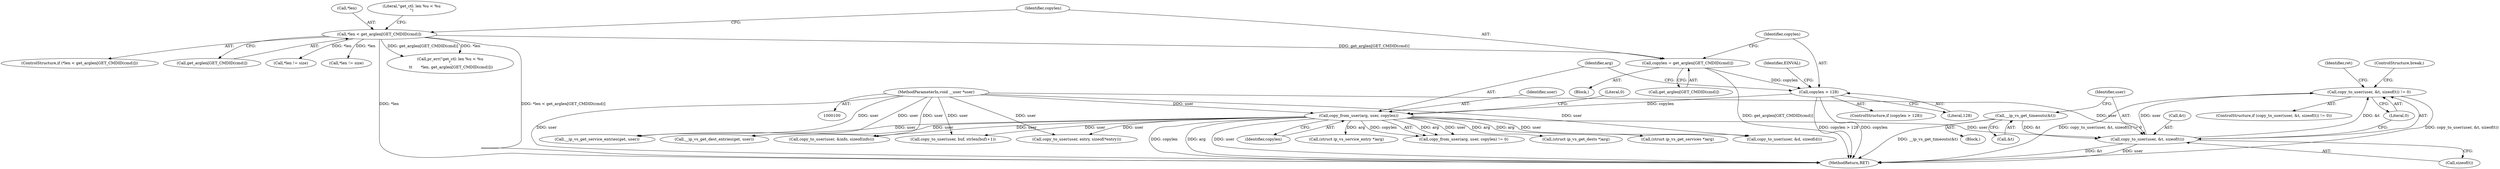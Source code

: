 digraph "0_linux_04bcef2a83f40c6db24222b27a52892cba39dffb@API" {
"1000409" [label="(Call,copy_to_user(user, &t, sizeof(t)) != 0)"];
"1000410" [label="(Call,copy_to_user(user, &t, sizeof(t)))"];
"1000165" [label="(Call,copy_from_user(arg, user, copylen))"];
"1000103" [label="(MethodParameterIn,void __user *user)"];
"1000157" [label="(Call,copylen > 128)"];
"1000150" [label="(Call,copylen = get_arglen[GET_CMDID(cmd)])"];
"1000131" [label="(Call,*len < get_arglen[GET_CMDID(cmd)])"];
"1000405" [label="(Call,__ip_vs_get_timeouts(&t))"];
"1000365" [label="(Call,(struct ip_vs_get_dests *)arg)"];
"1000150" [label="(Call,copylen = get_arglen[GET_CMDID(cmd)])"];
"1000167" [label="(Identifier,user)"];
"1000131" [label="(Call,*len < get_arglen[GET_CMDID(cmd)])"];
"1000287" [label="(Call,__ip_vs_get_service_entries(get, user))"];
"1000405" [label="(Call,__ip_vs_get_timeouts(&t))"];
"1000403" [label="(Block,)"];
"1000254" [label="(Call,(struct ip_vs_get_services *)arg)"];
"1000139" [label="(Call,pr_err(\"get_ctl: len %u < %u\n\",\n \t\t       *len, get_arglen[GET_CMDID(cmd)]))"];
"1000105" [label="(Block,)"];
"1000520" [label="(MethodReturn,RET)"];
"1000406" [label="(Call,&t)"];
"1000165" [label="(Call,copy_from_user(arg, user, copylen))"];
"1000410" [label="(Call,copy_to_user(user, &t, sizeof(t)))"];
"1000156" [label="(ControlStructure,if (copylen > 128))"];
"1000130" [label="(ControlStructure,if (*len < get_arglen[GET_CMDID(cmd)]))"];
"1000157" [label="(Call,copylen > 128)"];
"1000411" [label="(Identifier,user)"];
"1000497" [label="(Call,copy_to_user(user, &d, sizeof(d)))"];
"1000158" [label="(Identifier,copylen)"];
"1000166" [label="(Identifier,arg)"];
"1000134" [label="(Call,get_arglen[GET_CMDID(cmd)])"];
"1000418" [label="(Identifier,ret)"];
"1000412" [label="(Call,&t)"];
"1000236" [label="(Call,copy_to_user(user, &info, sizeof(info)))"];
"1000140" [label="(Literal,\"get_ctl: len %u < %u\n\")"];
"1000408" [label="(ControlStructure,if (copy_to_user(user, &t, sizeof(t)) != 0))"];
"1000414" [label="(Call,sizeof(t))"];
"1000159" [label="(Literal,128)"];
"1000152" [label="(Call,get_arglen[GET_CMDID(cmd)])"];
"1000151" [label="(Identifier,copylen)"];
"1000270" [label="(Call,*len != size)"];
"1000162" [label="(Identifier,EINVAL)"];
"1000416" [label="(Literal,0)"];
"1000168" [label="(Identifier,copylen)"];
"1000421" [label="(ControlStructure,break;)"];
"1000409" [label="(Call,copy_to_user(user, &t, sizeof(t)) != 0)"];
"1000298" [label="(Call,(struct ip_vs_service_entry *)arg)"];
"1000340" [label="(Call,copy_to_user(user, entry, sizeof(*entry)))"];
"1000381" [label="(Call,*len != size)"];
"1000164" [label="(Call,copy_from_user(arg, user, copylen) != 0)"];
"1000169" [label="(Literal,0)"];
"1000398" [label="(Call,__ip_vs_get_dest_entries(get, user))"];
"1000103" [label="(MethodParameterIn,void __user *user)"];
"1000194" [label="(Call,copy_to_user(user, buf, strlen(buf)+1))"];
"1000132" [label="(Call,*len)"];
"1000409" -> "1000408"  [label="AST: "];
"1000409" -> "1000416"  [label="CFG: "];
"1000410" -> "1000409"  [label="AST: "];
"1000416" -> "1000409"  [label="AST: "];
"1000418" -> "1000409"  [label="CFG: "];
"1000421" -> "1000409"  [label="CFG: "];
"1000409" -> "1000520"  [label="DDG: copy_to_user(user, &t, sizeof(t)) != 0"];
"1000409" -> "1000520"  [label="DDG: copy_to_user(user, &t, sizeof(t))"];
"1000410" -> "1000409"  [label="DDG: user"];
"1000410" -> "1000409"  [label="DDG: &t"];
"1000410" -> "1000414"  [label="CFG: "];
"1000411" -> "1000410"  [label="AST: "];
"1000412" -> "1000410"  [label="AST: "];
"1000414" -> "1000410"  [label="AST: "];
"1000416" -> "1000410"  [label="CFG: "];
"1000410" -> "1000520"  [label="DDG: user"];
"1000410" -> "1000520"  [label="DDG: &t"];
"1000165" -> "1000410"  [label="DDG: user"];
"1000103" -> "1000410"  [label="DDG: user"];
"1000405" -> "1000410"  [label="DDG: &t"];
"1000165" -> "1000164"  [label="AST: "];
"1000165" -> "1000168"  [label="CFG: "];
"1000166" -> "1000165"  [label="AST: "];
"1000167" -> "1000165"  [label="AST: "];
"1000168" -> "1000165"  [label="AST: "];
"1000169" -> "1000165"  [label="CFG: "];
"1000165" -> "1000520"  [label="DDG: copylen"];
"1000165" -> "1000520"  [label="DDG: arg"];
"1000165" -> "1000520"  [label="DDG: user"];
"1000165" -> "1000164"  [label="DDG: arg"];
"1000165" -> "1000164"  [label="DDG: user"];
"1000165" -> "1000164"  [label="DDG: copylen"];
"1000103" -> "1000165"  [label="DDG: user"];
"1000157" -> "1000165"  [label="DDG: copylen"];
"1000165" -> "1000194"  [label="DDG: user"];
"1000165" -> "1000236"  [label="DDG: user"];
"1000165" -> "1000254"  [label="DDG: arg"];
"1000165" -> "1000287"  [label="DDG: user"];
"1000165" -> "1000298"  [label="DDG: arg"];
"1000165" -> "1000340"  [label="DDG: user"];
"1000165" -> "1000365"  [label="DDG: arg"];
"1000165" -> "1000398"  [label="DDG: user"];
"1000165" -> "1000497"  [label="DDG: user"];
"1000103" -> "1000100"  [label="AST: "];
"1000103" -> "1000520"  [label="DDG: user"];
"1000103" -> "1000194"  [label="DDG: user"];
"1000103" -> "1000236"  [label="DDG: user"];
"1000103" -> "1000287"  [label="DDG: user"];
"1000103" -> "1000340"  [label="DDG: user"];
"1000103" -> "1000398"  [label="DDG: user"];
"1000103" -> "1000497"  [label="DDG: user"];
"1000157" -> "1000156"  [label="AST: "];
"1000157" -> "1000159"  [label="CFG: "];
"1000158" -> "1000157"  [label="AST: "];
"1000159" -> "1000157"  [label="AST: "];
"1000162" -> "1000157"  [label="CFG: "];
"1000166" -> "1000157"  [label="CFG: "];
"1000157" -> "1000520"  [label="DDG: copylen > 128"];
"1000157" -> "1000520"  [label="DDG: copylen"];
"1000150" -> "1000157"  [label="DDG: copylen"];
"1000150" -> "1000105"  [label="AST: "];
"1000150" -> "1000152"  [label="CFG: "];
"1000151" -> "1000150"  [label="AST: "];
"1000152" -> "1000150"  [label="AST: "];
"1000158" -> "1000150"  [label="CFG: "];
"1000150" -> "1000520"  [label="DDG: get_arglen[GET_CMDID(cmd)]"];
"1000131" -> "1000150"  [label="DDG: get_arglen[GET_CMDID(cmd)]"];
"1000131" -> "1000130"  [label="AST: "];
"1000131" -> "1000134"  [label="CFG: "];
"1000132" -> "1000131"  [label="AST: "];
"1000134" -> "1000131"  [label="AST: "];
"1000140" -> "1000131"  [label="CFG: "];
"1000151" -> "1000131"  [label="CFG: "];
"1000131" -> "1000520"  [label="DDG: *len"];
"1000131" -> "1000520"  [label="DDG: *len < get_arglen[GET_CMDID(cmd)]"];
"1000131" -> "1000139"  [label="DDG: *len"];
"1000131" -> "1000139"  [label="DDG: get_arglen[GET_CMDID(cmd)]"];
"1000131" -> "1000270"  [label="DDG: *len"];
"1000131" -> "1000381"  [label="DDG: *len"];
"1000405" -> "1000403"  [label="AST: "];
"1000405" -> "1000406"  [label="CFG: "];
"1000406" -> "1000405"  [label="AST: "];
"1000411" -> "1000405"  [label="CFG: "];
"1000405" -> "1000520"  [label="DDG: __ip_vs_get_timeouts(&t)"];
}
